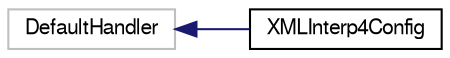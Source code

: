 digraph "Graficzna hierarchia klas"
{
 // LATEX_PDF_SIZE
  edge [fontname="FreeSans",fontsize="10",labelfontname="FreeSans",labelfontsize="10"];
  node [fontname="FreeSans",fontsize="10",shape=record];
  rankdir="LR";
  Node12 [label="DefaultHandler",height=0.2,width=0.4,color="grey75", fillcolor="white", style="filled",tooltip=" "];
  Node12 -> Node0 [dir="back",color="midnightblue",fontsize="10",style="solid",fontname="FreeSans"];
  Node0 [label="XMLInterp4Config",height=0.2,width=0.4,color="black", fillcolor="white", style="filled",URL="$classXMLInterp4Config.html",tooltip="Implementuje reakcje na napotkane elementu opisu akcji."];
}
